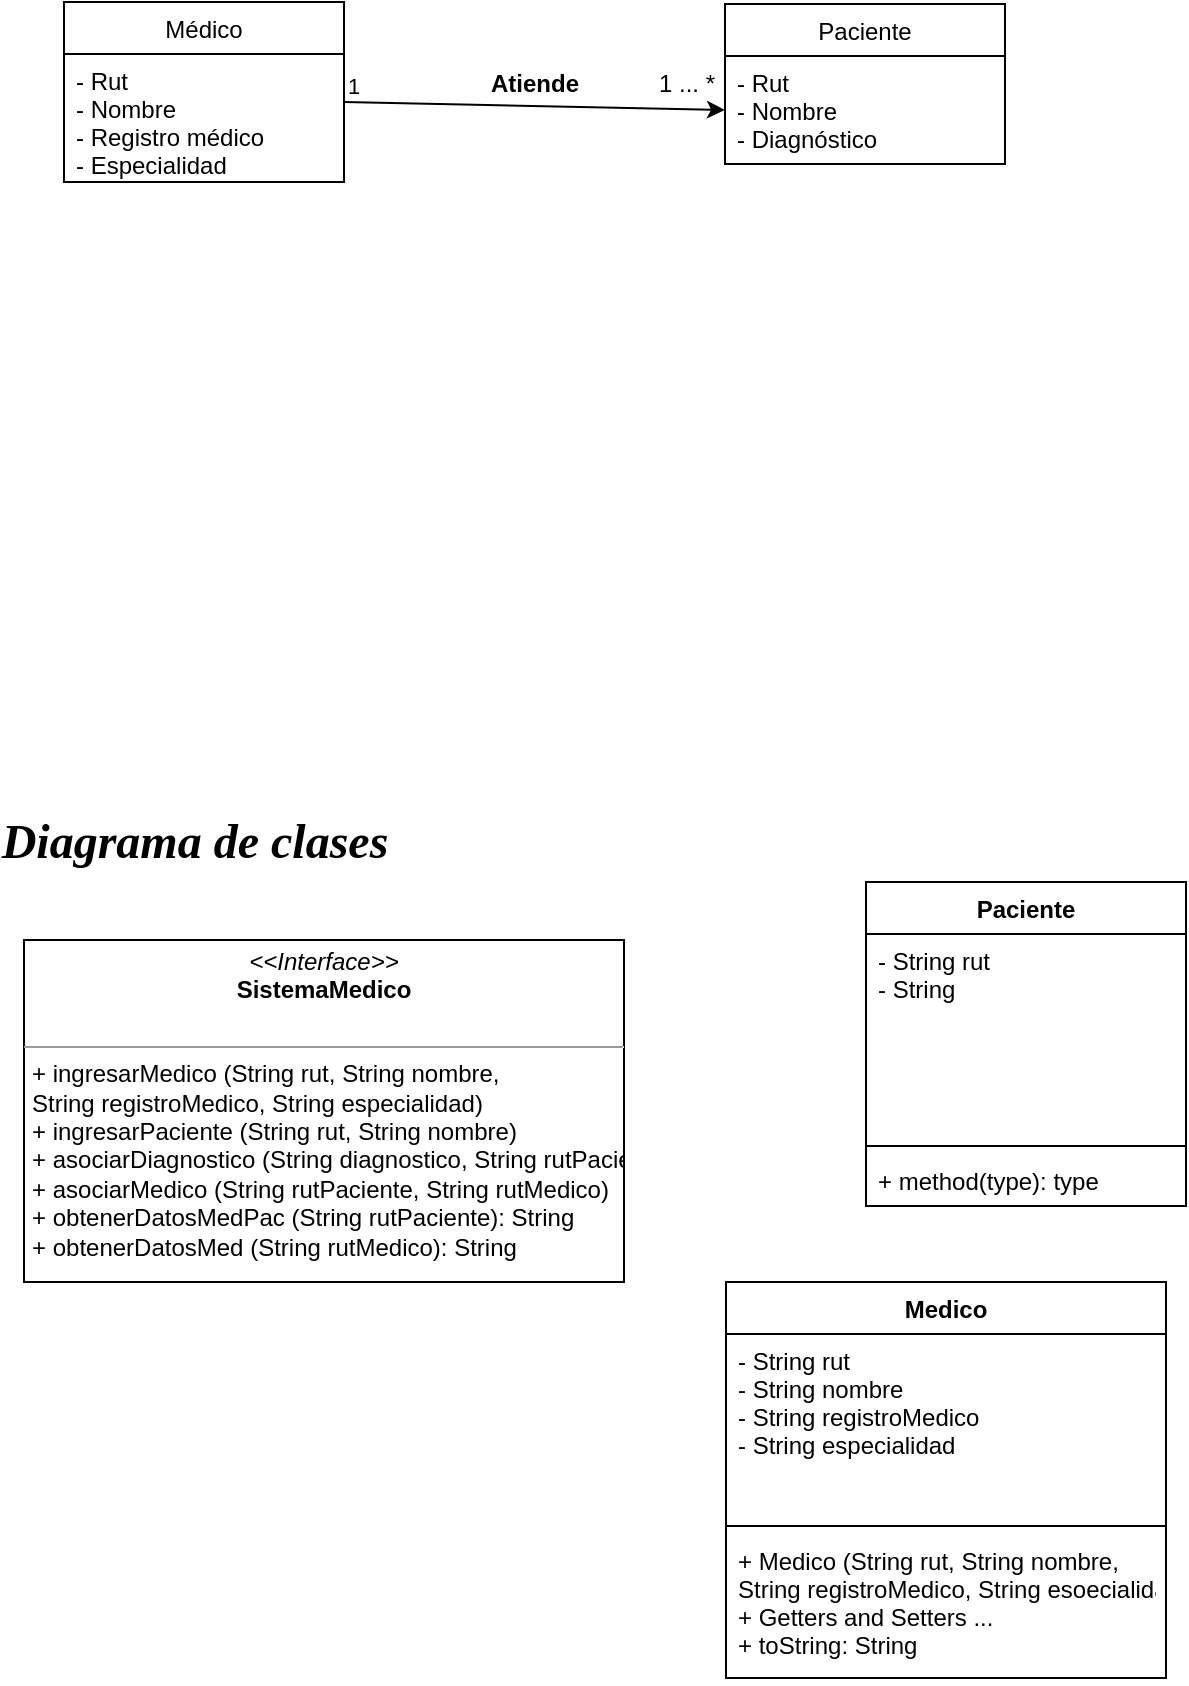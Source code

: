 <mxfile version="18.1.2" type="github">
  <diagram id="iS0SyIFbfsoAaOTEKyvB" name="Page-1">
    <mxGraphModel dx="1298" dy="736" grid="1" gridSize="10" guides="1" tooltips="1" connect="1" arrows="1" fold="1" page="1" pageScale="1" pageWidth="827" pageHeight="1169" background="none" math="0" shadow="0">
      <root>
        <mxCell id="0" />
        <mxCell id="1" parent="0" />
        <mxCell id="VrzSAPqwYEhlrVGZWeiV-6" value="Médico" style="swimlane;fontStyle=0;childLayout=stackLayout;horizontal=1;startSize=26;fillColor=none;horizontalStack=0;resizeParent=1;resizeParentMax=0;resizeLast=0;collapsible=1;marginBottom=0;" vertex="1" parent="1">
          <mxGeometry x="840" y="700" width="140" height="90" as="geometry" />
        </mxCell>
        <mxCell id="VrzSAPqwYEhlrVGZWeiV-7" value="- Rut&#xa;- Nombre&#xa;- Registro médico&#xa;- Especialidad" style="text;strokeColor=none;fillColor=none;align=left;verticalAlign=top;spacingLeft=4;spacingRight=4;overflow=hidden;rotatable=0;points=[[0,0.5],[1,0.5]];portConstraint=eastwest;" vertex="1" parent="VrzSAPqwYEhlrVGZWeiV-6">
          <mxGeometry y="26" width="140" height="64" as="geometry" />
        </mxCell>
        <mxCell id="VrzSAPqwYEhlrVGZWeiV-10" value="Paciente" style="swimlane;fontStyle=0;childLayout=stackLayout;horizontal=1;startSize=26;fillColor=none;horizontalStack=0;resizeParent=1;resizeParentMax=0;resizeLast=0;collapsible=1;marginBottom=0;" vertex="1" parent="1">
          <mxGeometry x="1170.5" y="701" width="140" height="80" as="geometry" />
        </mxCell>
        <mxCell id="VrzSAPqwYEhlrVGZWeiV-11" value="- Rut&#xa;- Nombre&#xa;- Diagnóstico" style="text;strokeColor=none;fillColor=none;align=left;verticalAlign=top;spacingLeft=4;spacingRight=4;overflow=hidden;rotatable=0;points=[[0,0.5],[1,0.5]];portConstraint=eastwest;" vertex="1" parent="VrzSAPqwYEhlrVGZWeiV-10">
          <mxGeometry y="26" width="140" height="54" as="geometry" />
        </mxCell>
        <mxCell id="VrzSAPqwYEhlrVGZWeiV-23" value="" style="endArrow=classic;html=1;rounded=0;entryX=0;entryY=0.5;entryDx=0;entryDy=0;" edge="1" parent="1" target="VrzSAPqwYEhlrVGZWeiV-11">
          <mxGeometry relative="1" as="geometry">
            <mxPoint x="980" y="750" as="sourcePoint" />
            <mxPoint x="1070" y="750" as="targetPoint" />
          </mxGeometry>
        </mxCell>
        <mxCell id="VrzSAPqwYEhlrVGZWeiV-25" value="1" style="edgeLabel;resizable=0;html=1;align=left;verticalAlign=bottom;" connectable="0" vertex="1" parent="VrzSAPqwYEhlrVGZWeiV-23">
          <mxGeometry x="-1" relative="1" as="geometry" />
        </mxCell>
        <mxCell id="VrzSAPqwYEhlrVGZWeiV-28" value="1 ... *" style="text;html=1;align=center;verticalAlign=middle;resizable=0;points=[];autosize=1;strokeColor=none;fillColor=none;" vertex="1" parent="1">
          <mxGeometry x="1131" y="731" width="40" height="20" as="geometry" />
        </mxCell>
        <mxCell id="VrzSAPqwYEhlrVGZWeiV-29" value="&lt;b&gt;Atiende&lt;/b&gt;" style="text;html=1;align=center;verticalAlign=middle;resizable=0;points=[];autosize=1;strokeColor=none;fillColor=none;" vertex="1" parent="1">
          <mxGeometry x="1045" y="731" width="60" height="20" as="geometry" />
        </mxCell>
        <mxCell id="VrzSAPqwYEhlrVGZWeiV-30" value="Medico" style="swimlane;fontStyle=1;align=center;verticalAlign=top;childLayout=stackLayout;horizontal=1;startSize=26;horizontalStack=0;resizeParent=1;resizeParentMax=0;resizeLast=0;collapsible=1;marginBottom=0;" vertex="1" parent="1">
          <mxGeometry x="1171" y="1340" width="220" height="198" as="geometry" />
        </mxCell>
        <mxCell id="VrzSAPqwYEhlrVGZWeiV-31" value="- String rut&#xa;- String nombre&#xa;- String registroMedico&#xa;- String especialidad" style="text;strokeColor=none;fillColor=none;align=left;verticalAlign=top;spacingLeft=4;spacingRight=4;overflow=hidden;rotatable=0;points=[[0,0.5],[1,0.5]];portConstraint=eastwest;" vertex="1" parent="VrzSAPqwYEhlrVGZWeiV-30">
          <mxGeometry y="26" width="220" height="92" as="geometry" />
        </mxCell>
        <mxCell id="VrzSAPqwYEhlrVGZWeiV-32" value="" style="line;strokeWidth=1;fillColor=none;align=left;verticalAlign=middle;spacingTop=-1;spacingLeft=3;spacingRight=3;rotatable=0;labelPosition=right;points=[];portConstraint=eastwest;" vertex="1" parent="VrzSAPqwYEhlrVGZWeiV-30">
          <mxGeometry y="118" width="220" height="8" as="geometry" />
        </mxCell>
        <mxCell id="VrzSAPqwYEhlrVGZWeiV-33" value="+ Medico (String rut, String nombre,&#xa;String registroMedico, String esoecialidad)&#xa;+ Getters and Setters ...&#xa;+ toString: String" style="text;strokeColor=none;fillColor=none;align=left;verticalAlign=top;spacingLeft=4;spacingRight=4;overflow=hidden;rotatable=0;points=[[0,0.5],[1,0.5]];portConstraint=eastwest;" vertex="1" parent="VrzSAPqwYEhlrVGZWeiV-30">
          <mxGeometry y="126" width="220" height="72" as="geometry" />
        </mxCell>
        <mxCell id="VrzSAPqwYEhlrVGZWeiV-44" value="&lt;font face=&quot;Garamond&quot; style=&quot;font-size: 24px;&quot;&gt;&lt;b style=&quot;&quot;&gt;&lt;i style=&quot;&quot;&gt;Diagrama de clases&lt;/i&gt;&lt;/b&gt;&lt;/font&gt;" style="text;html=1;align=center;verticalAlign=middle;resizable=0;points=[];autosize=1;strokeColor=none;fillColor=none;" vertex="1" parent="1">
          <mxGeometry x="820" y="1110" width="170" height="20" as="geometry" />
        </mxCell>
        <mxCell id="VrzSAPqwYEhlrVGZWeiV-46" value="&lt;p style=&quot;margin:0px;margin-top:4px;text-align:center;&quot;&gt;&lt;i&gt;&amp;lt;&amp;lt;Interface&amp;gt;&amp;gt;&lt;/i&gt;&lt;br&gt;&lt;b&gt;SistemaMedico&lt;/b&gt;&lt;/p&gt;&lt;p style=&quot;margin:0px;margin-left:4px;&quot;&gt;&lt;br&gt;&lt;/p&gt;&lt;hr size=&quot;1&quot;&gt;&lt;p style=&quot;margin:0px;margin-left:4px;&quot;&gt;+ ingresarMedico (String rut, String nombre,&lt;/p&gt;&lt;p style=&quot;margin:0px;margin-left:4px;&quot;&gt;String registroMedico, String especialidad)&lt;/p&gt;&lt;p style=&quot;margin:0px;margin-left:4px;&quot;&gt;+ ingresarPaciente (String rut, String nombre)&lt;/p&gt;&lt;p style=&quot;margin:0px;margin-left:4px;&quot;&gt;+ asociarDiagnostico (String diagnostico, String rutPaciente)&lt;/p&gt;&lt;p style=&quot;margin:0px;margin-left:4px;&quot;&gt;+ asociarMedico (String rutPaciente, String rutMedico)&lt;/p&gt;&lt;p style=&quot;margin:0px;margin-left:4px;&quot;&gt;+ obtenerDatosMedPac (String rutPaciente): String&lt;/p&gt;&lt;p style=&quot;margin:0px;margin-left:4px;&quot;&gt;+ obtenerDatosMed (String rutMedico): String&lt;/p&gt;" style="verticalAlign=top;align=left;overflow=fill;fontSize=12;fontFamily=Helvetica;html=1;" vertex="1" parent="1">
          <mxGeometry x="820" y="1169" width="300" height="171" as="geometry" />
        </mxCell>
        <mxCell id="VrzSAPqwYEhlrVGZWeiV-60" value="Paciente" style="swimlane;fontStyle=1;align=center;verticalAlign=top;childLayout=stackLayout;horizontal=1;startSize=26;horizontalStack=0;resizeParent=1;resizeParentMax=0;resizeLast=0;collapsible=1;marginBottom=0;fontFamily=Helvetica;fontSize=12;fontColor=default;strokeColor=default;fillColor=default;" vertex="1" parent="1">
          <mxGeometry x="1241" y="1140" width="160" height="162" as="geometry" />
        </mxCell>
        <mxCell id="VrzSAPqwYEhlrVGZWeiV-61" value="- String rut&#xa;- String" style="text;strokeColor=none;fillColor=none;align=left;verticalAlign=top;spacingLeft=4;spacingRight=4;overflow=hidden;rotatable=0;points=[[0,0.5],[1,0.5]];portConstraint=eastwest;fontFamily=Helvetica;fontSize=12;fontColor=default;startSize=26;" vertex="1" parent="VrzSAPqwYEhlrVGZWeiV-60">
          <mxGeometry y="26" width="160" height="102" as="geometry" />
        </mxCell>
        <mxCell id="VrzSAPqwYEhlrVGZWeiV-62" value="" style="line;strokeWidth=1;fillColor=none;align=left;verticalAlign=middle;spacingTop=-1;spacingLeft=3;spacingRight=3;rotatable=0;labelPosition=right;points=[];portConstraint=eastwest;fontFamily=Helvetica;fontSize=12;fontColor=default;startSize=26;" vertex="1" parent="VrzSAPqwYEhlrVGZWeiV-60">
          <mxGeometry y="128" width="160" height="8" as="geometry" />
        </mxCell>
        <mxCell id="VrzSAPqwYEhlrVGZWeiV-63" value="+ method(type): type" style="text;strokeColor=none;fillColor=none;align=left;verticalAlign=top;spacingLeft=4;spacingRight=4;overflow=hidden;rotatable=0;points=[[0,0.5],[1,0.5]];portConstraint=eastwest;fontFamily=Helvetica;fontSize=12;fontColor=default;startSize=26;" vertex="1" parent="VrzSAPqwYEhlrVGZWeiV-60">
          <mxGeometry y="136" width="160" height="26" as="geometry" />
        </mxCell>
      </root>
    </mxGraphModel>
  </diagram>
</mxfile>
